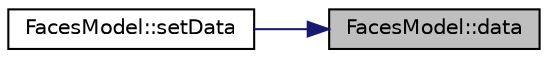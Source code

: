 digraph "FacesModel::data"
{
 // LATEX_PDF_SIZE
  edge [fontname="Helvetica",fontsize="10",labelfontname="Helvetica",labelfontsize="10"];
  node [fontname="Helvetica",fontsize="10",shape=record];
  rankdir="RL";
  Node1 [label="FacesModel::data",height=0.2,width=0.4,color="black", fillcolor="grey75", style="filled", fontcolor="black",tooltip=" "];
  Node1 -> Node2 [dir="back",color="midnightblue",fontsize="10",style="solid",fontname="Helvetica"];
  Node2 [label="FacesModel::setData",height=0.2,width=0.4,color="black", fillcolor="white", style="filled",URL="$class_faces_model.html#abbe4297eb20601e7d7d3912b09950e35",tooltip=" "];
}
